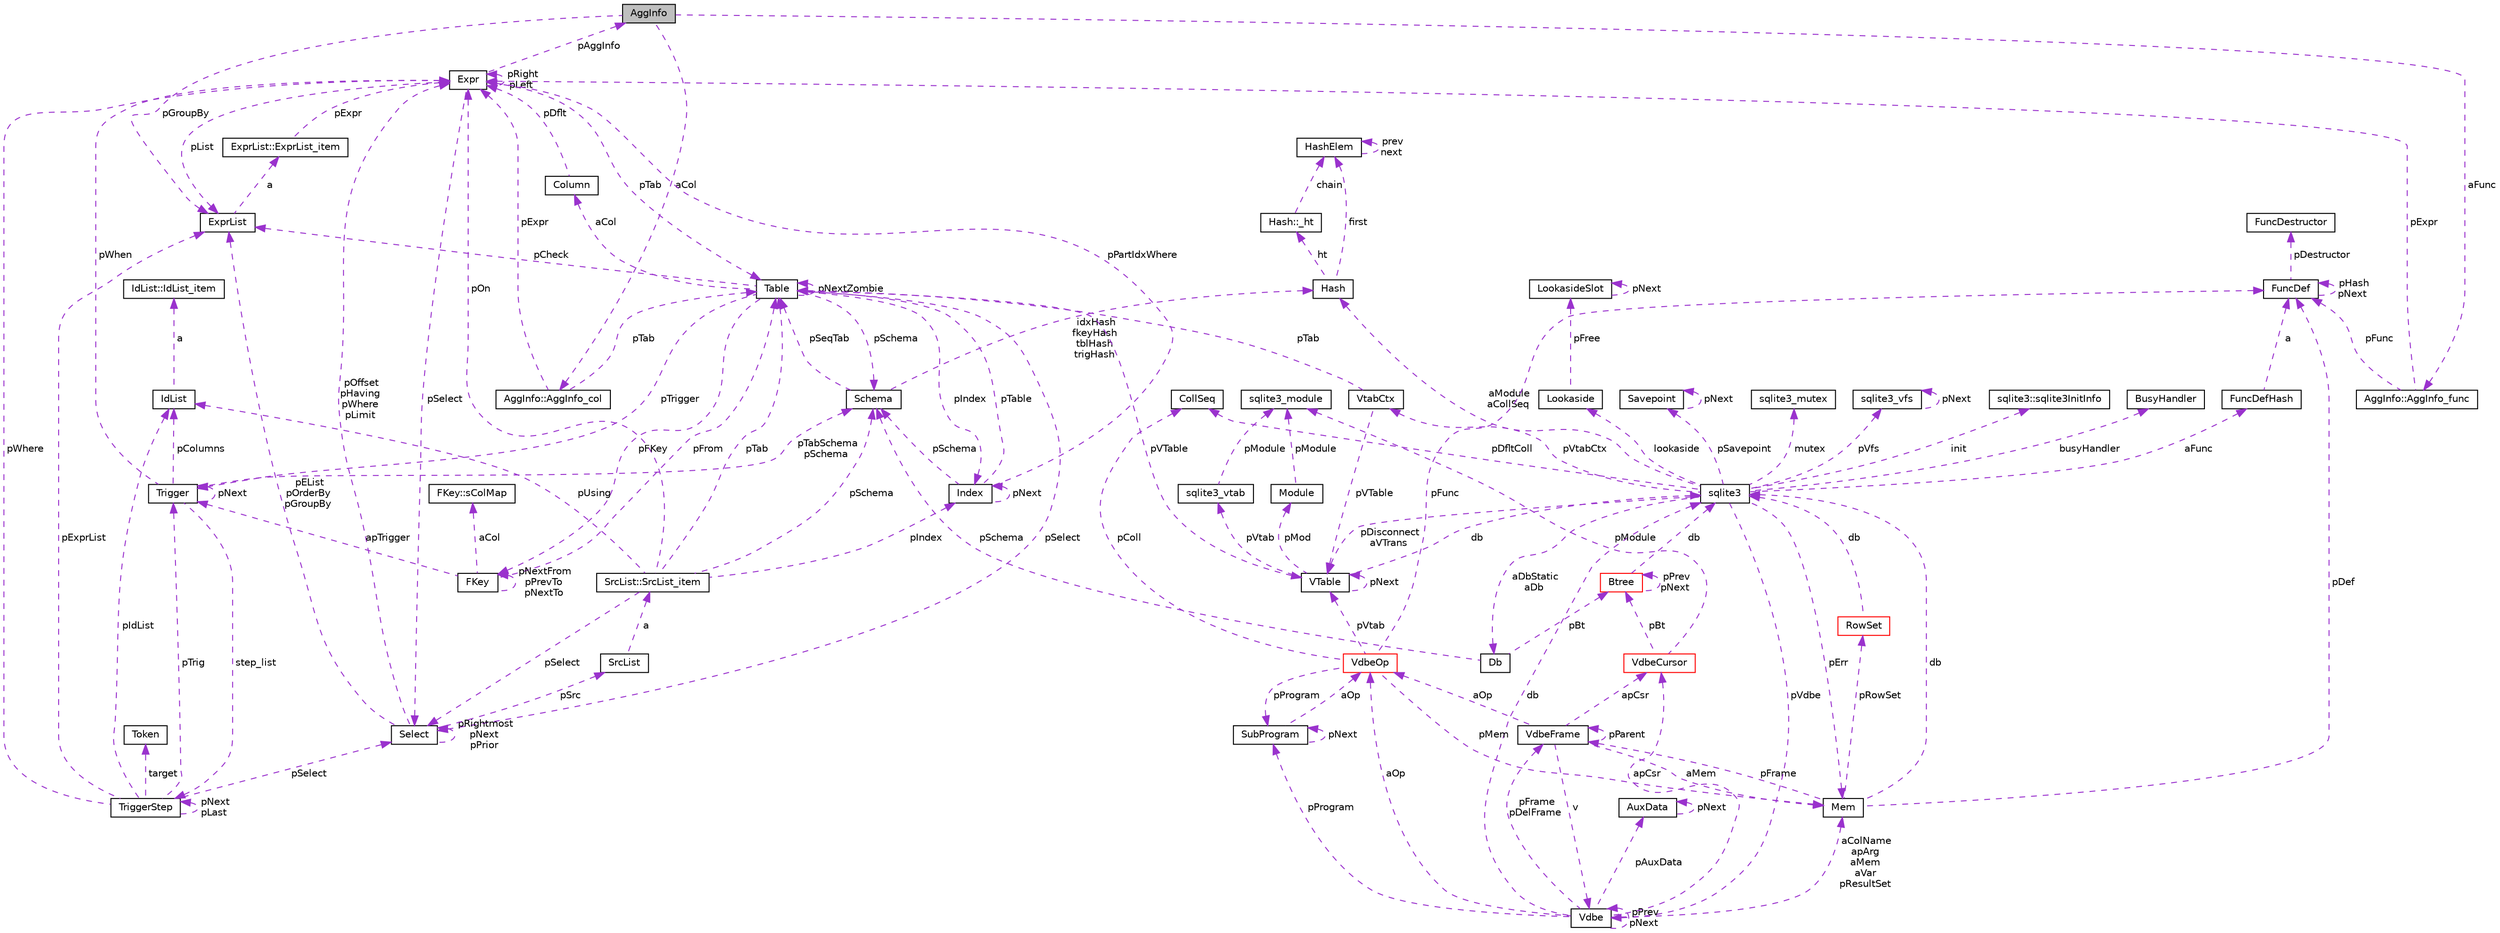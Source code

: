 digraph G
{
 // INTERACTIVE_SVG=YES
  edge [fontname="Helvetica",fontsize="10",labelfontname="Helvetica",labelfontsize="10"];
  node [fontname="Helvetica",fontsize="10",shape=record];
  Node1 [label="AggInfo",height=0.2,width=0.4,color="black", fillcolor="grey75", style="filled" fontcolor="black"];
  Node2 -> Node1 [dir="back",color="darkorchid3",fontsize="10",style="dashed",label=" aCol" ,fontname="Helvetica"];
  Node2 [label="AggInfo::AggInfo_col",height=0.2,width=0.4,color="black", fillcolor="white", style="filled",URL="$d8/dbd/struct_agg_info_1_1_agg_info__col.html"];
  Node3 -> Node2 [dir="back",color="darkorchid3",fontsize="10",style="dashed",label=" pExpr" ,fontname="Helvetica"];
  Node3 [label="Expr",height=0.2,width=0.4,color="black", fillcolor="white", style="filled",URL="$d1/dbc/struct_expr.html"];
  Node1 -> Node3 [dir="back",color="darkorchid3",fontsize="10",style="dashed",label=" pAggInfo" ,fontname="Helvetica"];
  Node3 -> Node3 [dir="back",color="darkorchid3",fontsize="10",style="dashed",label=" pRight\npLeft" ,fontname="Helvetica"];
  Node4 -> Node3 [dir="back",color="darkorchid3",fontsize="10",style="dashed",label=" pTab" ,fontname="Helvetica"];
  Node4 [label="Table",height=0.2,width=0.4,color="black", fillcolor="white", style="filled",URL="$d5/d0d/struct_table.html"];
  Node5 -> Node4 [dir="back",color="darkorchid3",fontsize="10",style="dashed",label=" pSchema" ,fontname="Helvetica"];
  Node5 [label="Schema",height=0.2,width=0.4,color="black", fillcolor="white", style="filled",URL="$df/d15/struct_schema.html"];
  Node4 -> Node5 [dir="back",color="darkorchid3",fontsize="10",style="dashed",label=" pSeqTab" ,fontname="Helvetica"];
  Node6 -> Node5 [dir="back",color="darkorchid3",fontsize="10",style="dashed",label=" idxHash\nfkeyHash\ntblHash\ntrigHash" ,fontname="Helvetica"];
  Node6 [label="Hash",height=0.2,width=0.4,color="black", fillcolor="white", style="filled",URL="$d2/d7a/struct_hash.html"];
  Node7 -> Node6 [dir="back",color="darkorchid3",fontsize="10",style="dashed",label=" ht" ,fontname="Helvetica"];
  Node7 [label="Hash::_ht",height=0.2,width=0.4,color="black", fillcolor="white", style="filled",URL="$dd/d00/struct_hash_1_1__ht.html"];
  Node8 -> Node7 [dir="back",color="darkorchid3",fontsize="10",style="dashed",label=" chain" ,fontname="Helvetica"];
  Node8 [label="HashElem",height=0.2,width=0.4,color="black", fillcolor="white", style="filled",URL="$df/d01/struct_hash_elem.html"];
  Node8 -> Node8 [dir="back",color="darkorchid3",fontsize="10",style="dashed",label=" prev\nnext" ,fontname="Helvetica"];
  Node8 -> Node6 [dir="back",color="darkorchid3",fontsize="10",style="dashed",label=" first" ,fontname="Helvetica"];
  Node9 -> Node4 [dir="back",color="darkorchid3",fontsize="10",style="dashed",label=" aCol" ,fontname="Helvetica"];
  Node9 [label="Column",height=0.2,width=0.4,color="black", fillcolor="white", style="filled",URL="$d0/d14/struct_column.html"];
  Node3 -> Node9 [dir="back",color="darkorchid3",fontsize="10",style="dashed",label=" pDflt" ,fontname="Helvetica"];
  Node10 -> Node4 [dir="back",color="darkorchid3",fontsize="10",style="dashed",label=" pFKey" ,fontname="Helvetica"];
  Node10 [label="FKey",height=0.2,width=0.4,color="black", fillcolor="white", style="filled",URL="$d0/dbd/struct_f_key.html"];
  Node11 -> Node10 [dir="back",color="darkorchid3",fontsize="10",style="dashed",label=" aCol" ,fontname="Helvetica"];
  Node11 [label="FKey::sColMap",height=0.2,width=0.4,color="black", fillcolor="white", style="filled",URL="$d9/dce/struct_f_key_1_1s_col_map.html"];
  Node10 -> Node10 [dir="back",color="darkorchid3",fontsize="10",style="dashed",label=" pNextFrom\npPrevTo\npNextTo" ,fontname="Helvetica"];
  Node4 -> Node10 [dir="back",color="darkorchid3",fontsize="10",style="dashed",label=" pFrom" ,fontname="Helvetica"];
  Node12 -> Node10 [dir="back",color="darkorchid3",fontsize="10",style="dashed",label=" apTrigger" ,fontname="Helvetica"];
  Node12 [label="Trigger",height=0.2,width=0.4,color="black", fillcolor="white", style="filled",URL="$d1/dd9/struct_trigger.html"];
  Node13 -> Node12 [dir="back",color="darkorchid3",fontsize="10",style="dashed",label=" step_list" ,fontname="Helvetica"];
  Node13 [label="TriggerStep",height=0.2,width=0.4,color="black", fillcolor="white", style="filled",URL="$d6/d6c/struct_trigger_step.html"];
  Node13 -> Node13 [dir="back",color="darkorchid3",fontsize="10",style="dashed",label=" pNext\npLast" ,fontname="Helvetica"];
  Node3 -> Node13 [dir="back",color="darkorchid3",fontsize="10",style="dashed",label=" pWhere" ,fontname="Helvetica"];
  Node14 -> Node13 [dir="back",color="darkorchid3",fontsize="10",style="dashed",label=" target" ,fontname="Helvetica"];
  Node14 [label="Token",height=0.2,width=0.4,color="black", fillcolor="white", style="filled",URL="$d9/d27/struct_token.html"];
  Node15 -> Node13 [dir="back",color="darkorchid3",fontsize="10",style="dashed",label=" pIdList" ,fontname="Helvetica"];
  Node15 [label="IdList",height=0.2,width=0.4,color="black", fillcolor="white", style="filled",URL="$d6/d05/struct_id_list.html"];
  Node16 -> Node15 [dir="back",color="darkorchid3",fontsize="10",style="dashed",label=" a" ,fontname="Helvetica"];
  Node16 [label="IdList::IdList_item",height=0.2,width=0.4,color="black", fillcolor="white", style="filled",URL="$d2/d66/struct_id_list_1_1_id_list__item.html"];
  Node17 -> Node13 [dir="back",color="darkorchid3",fontsize="10",style="dashed",label=" pSelect" ,fontname="Helvetica"];
  Node17 [label="Select",height=0.2,width=0.4,color="black", fillcolor="white", style="filled",URL="$d2/d1c/struct_select.html"];
  Node3 -> Node17 [dir="back",color="darkorchid3",fontsize="10",style="dashed",label=" pOffset\npHaving\npWhere\npLimit" ,fontname="Helvetica"];
  Node17 -> Node17 [dir="back",color="darkorchid3",fontsize="10",style="dashed",label=" pRightmost\npNext\npPrior" ,fontname="Helvetica"];
  Node18 -> Node17 [dir="back",color="darkorchid3",fontsize="10",style="dashed",label=" pSrc" ,fontname="Helvetica"];
  Node18 [label="SrcList",height=0.2,width=0.4,color="black", fillcolor="white", style="filled",URL="$dc/dc1/struct_src_list.html"];
  Node19 -> Node18 [dir="back",color="darkorchid3",fontsize="10",style="dashed",label=" a" ,fontname="Helvetica"];
  Node19 [label="SrcList::SrcList_item",height=0.2,width=0.4,color="black", fillcolor="white", style="filled",URL="$d4/dc2/struct_src_list_1_1_src_list__item.html"];
  Node5 -> Node19 [dir="back",color="darkorchid3",fontsize="10",style="dashed",label=" pSchema" ,fontname="Helvetica"];
  Node3 -> Node19 [dir="back",color="darkorchid3",fontsize="10",style="dashed",label=" pOn" ,fontname="Helvetica"];
  Node15 -> Node19 [dir="back",color="darkorchid3",fontsize="10",style="dashed",label=" pUsing" ,fontname="Helvetica"];
  Node4 -> Node19 [dir="back",color="darkorchid3",fontsize="10",style="dashed",label=" pTab" ,fontname="Helvetica"];
  Node17 -> Node19 [dir="back",color="darkorchid3",fontsize="10",style="dashed",label=" pSelect" ,fontname="Helvetica"];
  Node20 -> Node19 [dir="back",color="darkorchid3",fontsize="10",style="dashed",label=" pIndex" ,fontname="Helvetica"];
  Node20 [label="Index",height=0.2,width=0.4,color="black", fillcolor="white", style="filled",URL="$dc/d6f/struct_index.html"];
  Node5 -> Node20 [dir="back",color="darkorchid3",fontsize="10",style="dashed",label=" pSchema" ,fontname="Helvetica"];
  Node3 -> Node20 [dir="back",color="darkorchid3",fontsize="10",style="dashed",label=" pPartIdxWhere" ,fontname="Helvetica"];
  Node4 -> Node20 [dir="back",color="darkorchid3",fontsize="10",style="dashed",label=" pTable" ,fontname="Helvetica"];
  Node20 -> Node20 [dir="back",color="darkorchid3",fontsize="10",style="dashed",label=" pNext" ,fontname="Helvetica"];
  Node21 -> Node17 [dir="back",color="darkorchid3",fontsize="10",style="dashed",label=" pEList\npOrderBy\npGroupBy" ,fontname="Helvetica"];
  Node21 [label="ExprList",height=0.2,width=0.4,color="black", fillcolor="white", style="filled",URL="$de/d20/struct_expr_list.html"];
  Node22 -> Node21 [dir="back",color="darkorchid3",fontsize="10",style="dashed",label=" a" ,fontname="Helvetica"];
  Node22 [label="ExprList::ExprList_item",height=0.2,width=0.4,color="black", fillcolor="white", style="filled",URL="$d8/d73/struct_expr_list_1_1_expr_list__item.html"];
  Node3 -> Node22 [dir="back",color="darkorchid3",fontsize="10",style="dashed",label=" pExpr" ,fontname="Helvetica"];
  Node12 -> Node13 [dir="back",color="darkorchid3",fontsize="10",style="dashed",label=" pTrig" ,fontname="Helvetica"];
  Node21 -> Node13 [dir="back",color="darkorchid3",fontsize="10",style="dashed",label=" pExprList" ,fontname="Helvetica"];
  Node5 -> Node12 [dir="back",color="darkorchid3",fontsize="10",style="dashed",label=" pTabSchema\npSchema" ,fontname="Helvetica"];
  Node3 -> Node12 [dir="back",color="darkorchid3",fontsize="10",style="dashed",label=" pWhen" ,fontname="Helvetica"];
  Node15 -> Node12 [dir="back",color="darkorchid3",fontsize="10",style="dashed",label=" pColumns" ,fontname="Helvetica"];
  Node12 -> Node12 [dir="back",color="darkorchid3",fontsize="10",style="dashed",label=" pNext" ,fontname="Helvetica"];
  Node23 -> Node4 [dir="back",color="darkorchid3",fontsize="10",style="dashed",label=" pVTable" ,fontname="Helvetica"];
  Node23 [label="VTable",height=0.2,width=0.4,color="black", fillcolor="white", style="filled",URL="$db/d7e/struct_v_table.html"];
  Node24 -> Node23 [dir="back",color="darkorchid3",fontsize="10",style="dashed",label=" db" ,fontname="Helvetica"];
  Node24 [label="sqlite3",height=0.2,width=0.4,color="black", fillcolor="white", style="filled",URL="$d9/dcd/structsqlite3.html"];
  Node25 -> Node24 [dir="back",color="darkorchid3",fontsize="10",style="dashed",label=" pErr" ,fontname="Helvetica"];
  Node25 [label="Mem",height=0.2,width=0.4,color="black", fillcolor="white", style="filled",URL="$df/d48/struct_mem.html"];
  Node24 -> Node25 [dir="back",color="darkorchid3",fontsize="10",style="dashed",label=" db" ,fontname="Helvetica"];
  Node26 -> Node25 [dir="back",color="darkorchid3",fontsize="10",style="dashed",label=" pFrame" ,fontname="Helvetica"];
  Node26 [label="VdbeFrame",height=0.2,width=0.4,color="black", fillcolor="white", style="filled",URL="$de/d74/struct_vdbe_frame.html"];
  Node25 -> Node26 [dir="back",color="darkorchid3",fontsize="10",style="dashed",label=" aMem" ,fontname="Helvetica"];
  Node27 -> Node26 [dir="back",color="darkorchid3",fontsize="10",style="dashed",label=" v" ,fontname="Helvetica"];
  Node27 [label="Vdbe",height=0.2,width=0.4,color="black", fillcolor="white", style="filled",URL="$db/df8/struct_vdbe.html"];
  Node27 -> Node27 [dir="back",color="darkorchid3",fontsize="10",style="dashed",label=" pPrev\npNext" ,fontname="Helvetica"];
  Node25 -> Node27 [dir="back",color="darkorchid3",fontsize="10",style="dashed",label=" aColName\napArg\naMem\naVar\npResultSet" ,fontname="Helvetica"];
  Node24 -> Node27 [dir="back",color="darkorchid3",fontsize="10",style="dashed",label=" db" ,fontname="Helvetica"];
  Node26 -> Node27 [dir="back",color="darkorchid3",fontsize="10",style="dashed",label=" pFrame\npDelFrame" ,fontname="Helvetica"];
  Node28 -> Node27 [dir="back",color="darkorchid3",fontsize="10",style="dashed",label=" pAuxData" ,fontname="Helvetica"];
  Node28 [label="AuxData",height=0.2,width=0.4,color="black", fillcolor="white", style="filled",URL="$d5/d59/struct_aux_data.html"];
  Node28 -> Node28 [dir="back",color="darkorchid3",fontsize="10",style="dashed",label=" pNext" ,fontname="Helvetica"];
  Node29 -> Node27 [dir="back",color="darkorchid3",fontsize="10",style="dashed",label=" pProgram" ,fontname="Helvetica"];
  Node29 [label="SubProgram",height=0.2,width=0.4,color="black", fillcolor="white", style="filled",URL="$d4/d16/struct_sub_program.html"];
  Node29 -> Node29 [dir="back",color="darkorchid3",fontsize="10",style="dashed",label=" pNext" ,fontname="Helvetica"];
  Node30 -> Node29 [dir="back",color="darkorchid3",fontsize="10",style="dashed",label=" aOp" ,fontname="Helvetica"];
  Node30 [label="VdbeOp",height=0.2,width=0.4,color="red", fillcolor="white", style="filled",URL="$d2/dd9/struct_vdbe_op.html"];
  Node25 -> Node30 [dir="back",color="darkorchid3",fontsize="10",style="dashed",label=" pMem" ,fontname="Helvetica"];
  Node31 -> Node30 [dir="back",color="darkorchid3",fontsize="10",style="dashed",label=" pColl" ,fontname="Helvetica"];
  Node31 [label="CollSeq",height=0.2,width=0.4,color="black", fillcolor="white", style="filled",URL="$d0/d7d/struct_coll_seq.html"];
  Node23 -> Node30 [dir="back",color="darkorchid3",fontsize="10",style="dashed",label=" pVtab" ,fontname="Helvetica"];
  Node29 -> Node30 [dir="back",color="darkorchid3",fontsize="10",style="dashed",label=" pProgram" ,fontname="Helvetica"];
  Node32 -> Node30 [dir="back",color="darkorchid3",fontsize="10",style="dashed",label=" pFunc" ,fontname="Helvetica"];
  Node32 [label="FuncDef",height=0.2,width=0.4,color="black", fillcolor="white", style="filled",URL="$df/d38/struct_func_def.html"];
  Node33 -> Node32 [dir="back",color="darkorchid3",fontsize="10",style="dashed",label=" pDestructor" ,fontname="Helvetica"];
  Node33 [label="FuncDestructor",height=0.2,width=0.4,color="black", fillcolor="white", style="filled",URL="$d5/da4/struct_func_destructor.html"];
  Node32 -> Node32 [dir="back",color="darkorchid3",fontsize="10",style="dashed",label=" pHash\npNext" ,fontname="Helvetica"];
  Node34 -> Node27 [dir="back",color="darkorchid3",fontsize="10",style="dashed",label=" apCsr" ,fontname="Helvetica"];
  Node34 [label="VdbeCursor",height=0.2,width=0.4,color="red", fillcolor="white", style="filled",URL="$d5/dd1/struct_vdbe_cursor.html"];
  Node35 -> Node34 [dir="back",color="darkorchid3",fontsize="10",style="dashed",label=" pModule" ,fontname="Helvetica"];
  Node35 [label="sqlite3_module",height=0.2,width=0.4,color="black", fillcolor="white", style="filled",URL="$dd/de4/structsqlite3__module.html"];
  Node36 -> Node34 [dir="back",color="darkorchid3",fontsize="10",style="dashed",label=" pBt" ,fontname="Helvetica"];
  Node36 [label="Btree",height=0.2,width=0.4,color="red", fillcolor="white", style="filled",URL="$d9/d90/struct_btree.html"];
  Node24 -> Node36 [dir="back",color="darkorchid3",fontsize="10",style="dashed",label=" db" ,fontname="Helvetica"];
  Node36 -> Node36 [dir="back",color="darkorchid3",fontsize="10",style="dashed",label=" pPrev\npNext" ,fontname="Helvetica"];
  Node30 -> Node27 [dir="back",color="darkorchid3",fontsize="10",style="dashed",label=" aOp" ,fontname="Helvetica"];
  Node26 -> Node26 [dir="back",color="darkorchid3",fontsize="10",style="dashed",label=" pParent" ,fontname="Helvetica"];
  Node34 -> Node26 [dir="back",color="darkorchid3",fontsize="10",style="dashed",label=" apCsr" ,fontname="Helvetica"];
  Node30 -> Node26 [dir="back",color="darkorchid3",fontsize="10",style="dashed",label=" aOp" ,fontname="Helvetica"];
  Node37 -> Node25 [dir="back",color="darkorchid3",fontsize="10",style="dashed",label=" pRowSet" ,fontname="Helvetica"];
  Node37 [label="RowSet",height=0.2,width=0.4,color="red", fillcolor="white", style="filled",URL="$d5/d67/struct_row_set.html"];
  Node24 -> Node37 [dir="back",color="darkorchid3",fontsize="10",style="dashed",label=" db" ,fontname="Helvetica"];
  Node32 -> Node25 [dir="back",color="darkorchid3",fontsize="10",style="dashed",label=" pDef" ,fontname="Helvetica"];
  Node27 -> Node24 [dir="back",color="darkorchid3",fontsize="10",style="dashed",label=" pVdbe" ,fontname="Helvetica"];
  Node38 -> Node24 [dir="back",color="darkorchid3",fontsize="10",style="dashed",label=" pSavepoint" ,fontname="Helvetica"];
  Node38 [label="Savepoint",height=0.2,width=0.4,color="black", fillcolor="white", style="filled",URL="$db/dde/struct_savepoint.html"];
  Node38 -> Node38 [dir="back",color="darkorchid3",fontsize="10",style="dashed",label=" pNext" ,fontname="Helvetica"];
  Node39 -> Node24 [dir="back",color="darkorchid3",fontsize="10",style="dashed",label=" aFunc" ,fontname="Helvetica"];
  Node39 [label="FuncDefHash",height=0.2,width=0.4,color="black", fillcolor="white", style="filled",URL="$db/dfc/struct_func_def_hash.html"];
  Node32 -> Node39 [dir="back",color="darkorchid3",fontsize="10",style="dashed",label=" a" ,fontname="Helvetica"];
  Node40 -> Node24 [dir="back",color="darkorchid3",fontsize="10",style="dashed",label=" lookaside" ,fontname="Helvetica"];
  Node40 [label="Lookaside",height=0.2,width=0.4,color="black", fillcolor="white", style="filled",URL="$d4/d8a/struct_lookaside.html"];
  Node41 -> Node40 [dir="back",color="darkorchid3",fontsize="10",style="dashed",label=" pFree" ,fontname="Helvetica"];
  Node41 [label="LookasideSlot",height=0.2,width=0.4,color="black", fillcolor="white", style="filled",URL="$dd/d17/struct_lookaside_slot.html"];
  Node41 -> Node41 [dir="back",color="darkorchid3",fontsize="10",style="dashed",label=" pNext" ,fontname="Helvetica"];
  Node42 -> Node24 [dir="back",color="darkorchid3",fontsize="10",style="dashed",label=" mutex" ,fontname="Helvetica"];
  Node42 [label="sqlite3_mutex",height=0.2,width=0.4,color="black", fillcolor="white", style="filled",URL="$d5/d3c/structsqlite3__mutex.html"];
  Node43 -> Node24 [dir="back",color="darkorchid3",fontsize="10",style="dashed",label=" pVfs" ,fontname="Helvetica"];
  Node43 [label="sqlite3_vfs",height=0.2,width=0.4,color="black", fillcolor="white", style="filled",URL="$d3/d36/structsqlite3__vfs.html"];
  Node43 -> Node43 [dir="back",color="darkorchid3",fontsize="10",style="dashed",label=" pNext" ,fontname="Helvetica"];
  Node44 -> Node24 [dir="back",color="darkorchid3",fontsize="10",style="dashed",label=" init" ,fontname="Helvetica"];
  Node44 [label="sqlite3::sqlite3InitInfo",height=0.2,width=0.4,color="black", fillcolor="white", style="filled",URL="$d7/d84/structsqlite3_1_1sqlite3_init_info.html"];
  Node45 -> Node24 [dir="back",color="darkorchid3",fontsize="10",style="dashed",label=" busyHandler" ,fontname="Helvetica"];
  Node45 [label="BusyHandler",height=0.2,width=0.4,color="black", fillcolor="white", style="filled",URL="$d4/d89/struct_busy_handler.html"];
  Node46 -> Node24 [dir="back",color="darkorchid3",fontsize="10",style="dashed",label=" pVtabCtx" ,fontname="Helvetica"];
  Node46 [label="VtabCtx",height=0.2,width=0.4,color="black", fillcolor="white", style="filled",URL="$de/dae/struct_vtab_ctx.html"];
  Node23 -> Node46 [dir="back",color="darkorchid3",fontsize="10",style="dashed",label=" pVTable" ,fontname="Helvetica"];
  Node4 -> Node46 [dir="back",color="darkorchid3",fontsize="10",style="dashed",label=" pTab" ,fontname="Helvetica"];
  Node31 -> Node24 [dir="back",color="darkorchid3",fontsize="10",style="dashed",label=" pDfltColl" ,fontname="Helvetica"];
  Node23 -> Node24 [dir="back",color="darkorchid3",fontsize="10",style="dashed",label=" pDisconnect\naVTrans" ,fontname="Helvetica"];
  Node47 -> Node24 [dir="back",color="darkorchid3",fontsize="10",style="dashed",label=" aDbStatic\naDb" ,fontname="Helvetica"];
  Node47 [label="Db",height=0.2,width=0.4,color="black", fillcolor="white", style="filled",URL="$db/dd1/struct_db.html"];
  Node5 -> Node47 [dir="back",color="darkorchid3",fontsize="10",style="dashed",label=" pSchema" ,fontname="Helvetica"];
  Node36 -> Node47 [dir="back",color="darkorchid3",fontsize="10",style="dashed",label=" pBt" ,fontname="Helvetica"];
  Node6 -> Node24 [dir="back",color="darkorchid3",fontsize="10",style="dashed",label=" aModule\naCollSeq" ,fontname="Helvetica"];
  Node23 -> Node23 [dir="back",color="darkorchid3",fontsize="10",style="dashed",label=" pNext" ,fontname="Helvetica"];
  Node48 -> Node23 [dir="back",color="darkorchid3",fontsize="10",style="dashed",label=" pMod" ,fontname="Helvetica"];
  Node48 [label="Module",height=0.2,width=0.4,color="black", fillcolor="white", style="filled",URL="$d0/d3b/struct_module.html"];
  Node35 -> Node48 [dir="back",color="darkorchid3",fontsize="10",style="dashed",label=" pModule" ,fontname="Helvetica"];
  Node49 -> Node23 [dir="back",color="darkorchid3",fontsize="10",style="dashed",label=" pVtab" ,fontname="Helvetica"];
  Node49 [label="sqlite3_vtab",height=0.2,width=0.4,color="black", fillcolor="white", style="filled",URL="$d3/d12/structsqlite3__vtab.html"];
  Node35 -> Node49 [dir="back",color="darkorchid3",fontsize="10",style="dashed",label=" pModule" ,fontname="Helvetica"];
  Node4 -> Node4 [dir="back",color="darkorchid3",fontsize="10",style="dashed",label=" pNextZombie" ,fontname="Helvetica"];
  Node12 -> Node4 [dir="back",color="darkorchid3",fontsize="10",style="dashed",label=" pTrigger" ,fontname="Helvetica"];
  Node17 -> Node4 [dir="back",color="darkorchid3",fontsize="10",style="dashed",label=" pSelect" ,fontname="Helvetica"];
  Node21 -> Node4 [dir="back",color="darkorchid3",fontsize="10",style="dashed",label=" pCheck" ,fontname="Helvetica"];
  Node20 -> Node4 [dir="back",color="darkorchid3",fontsize="10",style="dashed",label=" pIndex" ,fontname="Helvetica"];
  Node17 -> Node3 [dir="back",color="darkorchid3",fontsize="10",style="dashed",label=" pSelect" ,fontname="Helvetica"];
  Node21 -> Node3 [dir="back",color="darkorchid3",fontsize="10",style="dashed",label=" pList" ,fontname="Helvetica"];
  Node4 -> Node2 [dir="back",color="darkorchid3",fontsize="10",style="dashed",label=" pTab" ,fontname="Helvetica"];
  Node50 -> Node1 [dir="back",color="darkorchid3",fontsize="10",style="dashed",label=" aFunc" ,fontname="Helvetica"];
  Node50 [label="AggInfo::AggInfo_func",height=0.2,width=0.4,color="black", fillcolor="white", style="filled",URL="$de/d24/struct_agg_info_1_1_agg_info__func.html"];
  Node3 -> Node50 [dir="back",color="darkorchid3",fontsize="10",style="dashed",label=" pExpr" ,fontname="Helvetica"];
  Node32 -> Node50 [dir="back",color="darkorchid3",fontsize="10",style="dashed",label=" pFunc" ,fontname="Helvetica"];
  Node21 -> Node1 [dir="back",color="darkorchid3",fontsize="10",style="dashed",label=" pGroupBy" ,fontname="Helvetica"];
}
